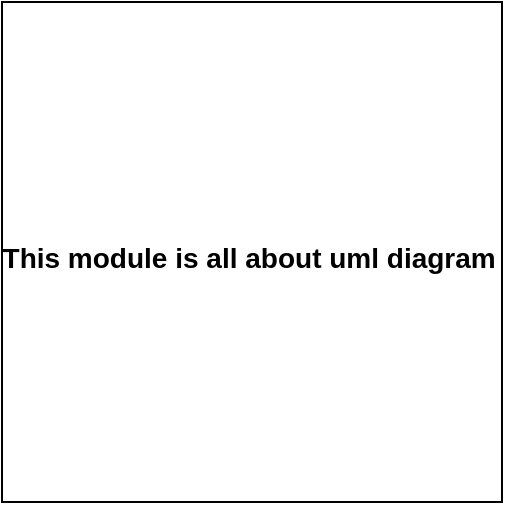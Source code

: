 <mxfile>
    <diagram id="N3sysl11taj3IGMMGZDg" name="Page-1">
        <mxGraphModel dx="520" dy="367" grid="1" gridSize="10" guides="1" tooltips="1" connect="1" arrows="1" fold="1" page="1" pageScale="1" pageWidth="850" pageHeight="1100" math="0" shadow="0">
            <root>
                <mxCell id="0"/>
                <mxCell id="1" parent="0"/>
                <mxCell id="2" value="" style="whiteSpace=wrap;html=1;aspect=fixed;" vertex="1" parent="1">
                    <mxGeometry x="140" y="60" width="250" height="250" as="geometry"/>
                </mxCell>
                <mxCell id="3" value="&lt;font style=&quot;font-size: 14px&quot;&gt;This module is all about uml diagram&amp;nbsp;&lt;/font&gt;" style="text;strokeColor=none;fillColor=none;html=1;fontSize=24;fontStyle=1;verticalAlign=middle;align=center;" vertex="1" parent="1">
                    <mxGeometry x="215" y="165" width="100" height="40" as="geometry"/>
                </mxCell>
            </root>
        </mxGraphModel>
    </diagram>
</mxfile>